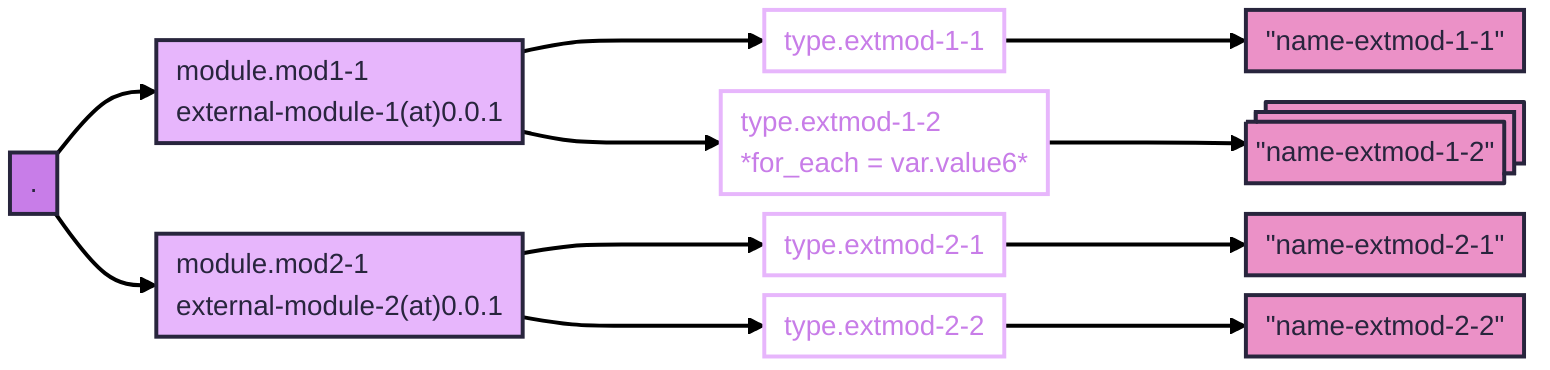 ---
config:
  theme: redux
  flowchart:
    diagramPadding: 5
    padding: 5
    nodeSpacing: 10
    wrappingWidth: 700
---
flowchart LR
  classDef tf-path fill:#c87de8
  classDef tf-resource stroke:#e7b6fc,color:#c87de8,text-align:left
  classDef tf-int-mod fill:#e7b6fc,text-align:left
  classDef tf-ext-mod fill:#7da8e8,text-align:left
  classDef tf-name fill:#eb91c7
  p_root["."]:::tf-path
  p_root --> m_root__mod11["module.mod1-1<br>external-module-1(at)0.0.1"]:::tf-int-mod
  m_root__mod11 ---> r_root__mod11__typeextmod11["type.extmod-1-1"]:::tf-resource
  r_root__mod11__typeextmod11 ---> n_root__mod11__typeextmod11_n["#34;name-extmod-1-1#34;"]:::tf-name
  m_root__mod11 ---> r_root__mod11__typeextmod12["type.extmod-1-2<br>*for_each = var.value6*"]:::tf-resource
  r_root__mod11__typeextmod12 ---> n_root__mod11__typeextmod12_n:::tf-name@{ shape: procs, label: "#34;name-extmod-1-2#34;"}
  p_root --> m_root__mod21["module.mod2-1<br>external-module-2(at)0.0.1"]:::tf-int-mod
  m_root__mod21 ---> r_root__mod21__typeextmod21["type.extmod-2-1"]:::tf-resource
  r_root__mod21__typeextmod21 ---> n_root__mod21__typeextmod21_n["#34;name-extmod-2-1#34;"]:::tf-name
  m_root__mod21 ---> r_root__mod21__typeextmod22["type.extmod-2-2"]:::tf-resource
  r_root__mod21__typeextmod22 ---> n_root__mod21__typeextmod22_n["#34;name-extmod-2-2#34;"]:::tf-name